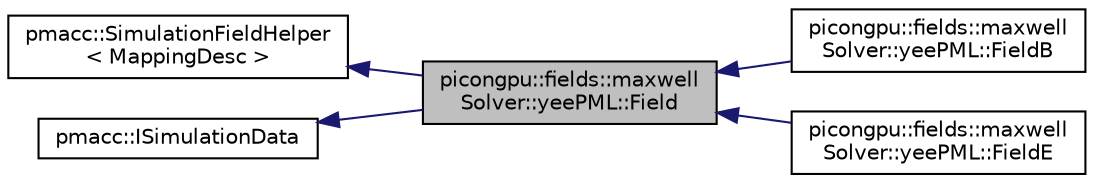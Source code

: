 digraph "picongpu::fields::maxwellSolver::yeePML::Field"
{
 // LATEX_PDF_SIZE
  edge [fontname="Helvetica",fontsize="10",labelfontname="Helvetica",labelfontsize="10"];
  node [fontname="Helvetica",fontsize="10",shape=record];
  rankdir="LR";
  Node1 [label="picongpu::fields::maxwell\lSolver::yeePML::Field",height=0.2,width=0.4,color="black", fillcolor="grey75", style="filled", fontcolor="black",tooltip="Base class for implementation inheritance in classes for the electromagnetic fields in PML."];
  Node2 -> Node1 [dir="back",color="midnightblue",fontsize="10",style="solid",fontname="Helvetica"];
  Node2 [label="pmacc::SimulationFieldHelper\l\< MappingDesc \>",height=0.2,width=0.4,color="black", fillcolor="white", style="filled",URL="$classpmacc_1_1_simulation_field_helper.html",tooltip=" "];
  Node3 -> Node1 [dir="back",color="midnightblue",fontsize="10",style="solid",fontname="Helvetica"];
  Node3 [label="pmacc::ISimulationData",height=0.2,width=0.4,color="black", fillcolor="white", style="filled",URL="$classpmacc_1_1_i_simulation_data.html",tooltip="Interface for simulation data which should be registered at DataConnector for file output,..."];
  Node1 -> Node4 [dir="back",color="midnightblue",fontsize="10",style="solid",fontname="Helvetica"];
  Node4 [label="picongpu::fields::maxwell\lSolver::yeePML::FieldB",height=0.2,width=0.4,color="black", fillcolor="white", style="filled",URL="$classpicongpu_1_1fields_1_1maxwell_solver_1_1yee_p_m_l_1_1_field_b.html",tooltip="Representation of the additinal magnetic field components in PML."];
  Node1 -> Node5 [dir="back",color="midnightblue",fontsize="10",style="solid",fontname="Helvetica"];
  Node5 [label="picongpu::fields::maxwell\lSolver::yeePML::FieldE",height=0.2,width=0.4,color="black", fillcolor="white", style="filled",URL="$classpicongpu_1_1fields_1_1maxwell_solver_1_1yee_p_m_l_1_1_field_e.html",tooltip="Representation of the additinal electric field components in PML."];
}
